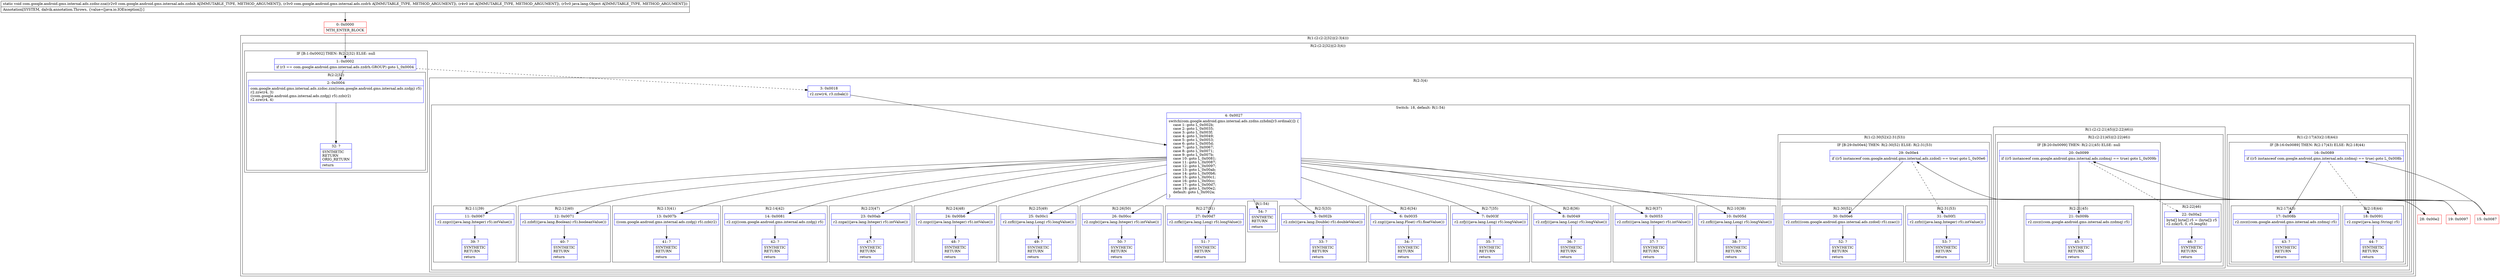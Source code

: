 digraph "CFG forcom.google.android.gms.internal.ads.zzdnr.zza(Lcom\/google\/android\/gms\/internal\/ads\/zzdnh;Lcom\/google\/android\/gms\/internal\/ads\/zzdrh;ILjava\/lang\/Object;)V" {
subgraph cluster_Region_1503375714 {
label = "R(1:(2:(2:2|32)|(2:3|4)))";
node [shape=record,color=blue];
subgraph cluster_Region_1972397972 {
label = "R(2:(2:2|32)|(2:3|4))";
node [shape=record,color=blue];
subgraph cluster_IfRegion_292666211 {
label = "IF [B:1:0x0002] THEN: R(2:2|32) ELSE: null";
node [shape=record,color=blue];
Node_1 [shape=record,label="{1\:\ 0x0002|if (r3 == com.google.android.gms.internal.ads.zzdrh.GROUP) goto L_0x0004\l}"];
subgraph cluster_Region_216824701 {
label = "R(2:2|32)";
node [shape=record,color=blue];
Node_2 [shape=record,label="{2\:\ 0x0004|com.google.android.gms.internal.ads.zzdoc.zzn((com.google.android.gms.internal.ads.zzdpj) r5)\lr2.zzw(r4, 3)\l((com.google.android.gms.internal.ads.zzdpj) r5).zzb(r2)\lr2.zzw(r4, 4)\l}"];
Node_32 [shape=record,label="{32\:\ ?|SYNTHETIC\lRETURN\lORIG_RETURN\l|return\l}"];
}
}
subgraph cluster_Region_150526755 {
label = "R(2:3|4)";
node [shape=record,color=blue];
Node_3 [shape=record,label="{3\:\ 0x0018|r2.zzw(r4, r3.zzbak())\l}"];
subgraph cluster_SwitchRegion_2124587375 {
label = "Switch: 18, default: R(1:54)";
node [shape=record,color=blue];
Node_4 [shape=record,label="{4\:\ 0x0027|switch(com.google.android.gms.internal.ads.zzdns.zzhdm[r3.ordinal()]) \{\l    case 1: goto L_0x002b;\l    case 2: goto L_0x0035;\l    case 3: goto L_0x003f;\l    case 4: goto L_0x0049;\l    case 5: goto L_0x0053;\l    case 6: goto L_0x005d;\l    case 7: goto L_0x0067;\l    case 8: goto L_0x0071;\l    case 9: goto L_0x007b;\l    case 10: goto L_0x0081;\l    case 11: goto L_0x0087;\l    case 12: goto L_0x0097;\l    case 13: goto L_0x00ab;\l    case 14: goto L_0x00b6;\l    case 15: goto L_0x00c1;\l    case 16: goto L_0x00cc;\l    case 17: goto L_0x00d7;\l    case 18: goto L_0x00e2;\l    default: goto L_0x002a;\l\}\l}"];
subgraph cluster_Region_1645520763 {
label = "R(2:5|33)";
node [shape=record,color=blue];
Node_5 [shape=record,label="{5\:\ 0x002b|r2.zzb(((java.lang.Double) r5).doubleValue())\l}"];
Node_33 [shape=record,label="{33\:\ ?|SYNTHETIC\lRETURN\l|return\l}"];
}
subgraph cluster_Region_231477207 {
label = "R(2:6|34)";
node [shape=record,color=blue];
Node_6 [shape=record,label="{6\:\ 0x0035|r2.zzg(((java.lang.Float) r5).floatValue())\l}"];
Node_34 [shape=record,label="{34\:\ ?|SYNTHETIC\lRETURN\l|return\l}"];
}
subgraph cluster_Region_1134820494 {
label = "R(2:7|35)";
node [shape=record,color=blue];
Node_7 [shape=record,label="{7\:\ 0x003f|r2.zzfj(((java.lang.Long) r5).longValue())\l}"];
Node_35 [shape=record,label="{35\:\ ?|SYNTHETIC\lRETURN\l|return\l}"];
}
subgraph cluster_Region_677483596 {
label = "R(2:8|36)";
node [shape=record,color=blue];
Node_8 [shape=record,label="{8\:\ 0x0049|r2.zzfj(((java.lang.Long) r5).longValue())\l}"];
Node_36 [shape=record,label="{36\:\ ?|SYNTHETIC\lRETURN\l|return\l}"];
}
subgraph cluster_Region_1871302980 {
label = "R(2:9|37)";
node [shape=record,color=blue];
Node_9 [shape=record,label="{9\:\ 0x0053|r2.zzfz(((java.lang.Integer) r5).intValue())\l}"];
Node_37 [shape=record,label="{37\:\ ?|SYNTHETIC\lRETURN\l|return\l}"];
}
subgraph cluster_Region_47634901 {
label = "R(2:10|38)";
node [shape=record,color=blue];
Node_10 [shape=record,label="{10\:\ 0x005d|r2.zzfl(((java.lang.Long) r5).longValue())\l}"];
Node_38 [shape=record,label="{38\:\ ?|SYNTHETIC\lRETURN\l|return\l}"];
}
subgraph cluster_Region_1582105229 {
label = "R(2:11|39)";
node [shape=record,color=blue];
Node_11 [shape=record,label="{11\:\ 0x0067|r2.zzgc(((java.lang.Integer) r5).intValue())\l}"];
Node_39 [shape=record,label="{39\:\ ?|SYNTHETIC\lRETURN\l|return\l}"];
}
subgraph cluster_Region_2049588988 {
label = "R(2:12|40)";
node [shape=record,color=blue];
Node_12 [shape=record,label="{12\:\ 0x0071|r2.zzbf(((java.lang.Boolean) r5).booleanValue())\l}"];
Node_40 [shape=record,label="{40\:\ ?|SYNTHETIC\lRETURN\l|return\l}"];
}
subgraph cluster_Region_1527304972 {
label = "R(2:13|41)";
node [shape=record,color=blue];
Node_13 [shape=record,label="{13\:\ 0x007b|((com.google.android.gms.internal.ads.zzdpj) r5).zzb(r2)\l}"];
Node_41 [shape=record,label="{41\:\ ?|SYNTHETIC\lRETURN\l|return\l}"];
}
subgraph cluster_Region_1864671689 {
label = "R(2:14|42)";
node [shape=record,color=blue];
Node_14 [shape=record,label="{14\:\ 0x0081|r2.zzj((com.google.android.gms.internal.ads.zzdpj) r5)\l}"];
Node_42 [shape=record,label="{42\:\ ?|SYNTHETIC\lRETURN\l|return\l}"];
}
subgraph cluster_Region_1498124234 {
label = "R(1:(2:17|43)(2:18|44))";
node [shape=record,color=blue];
subgraph cluster_IfRegion_1916639169 {
label = "IF [B:16:0x0089] THEN: R(2:17|43) ELSE: R(2:18|44)";
node [shape=record,color=blue];
Node_16 [shape=record,label="{16\:\ 0x0089|if ((r5 instanceof com.google.android.gms.internal.ads.zzdmq) == true) goto L_0x008b\l}"];
subgraph cluster_Region_1865464377 {
label = "R(2:17|43)";
node [shape=record,color=blue];
Node_17 [shape=record,label="{17\:\ 0x008b|r2.zzcz((com.google.android.gms.internal.ads.zzdmq) r5)\l}"];
Node_43 [shape=record,label="{43\:\ ?|SYNTHETIC\lRETURN\l|return\l}"];
}
subgraph cluster_Region_634414335 {
label = "R(2:18|44)";
node [shape=record,color=blue];
Node_18 [shape=record,label="{18\:\ 0x0091|r2.zzgw((java.lang.String) r5)\l}"];
Node_44 [shape=record,label="{44\:\ ?|SYNTHETIC\lRETURN\l|return\l}"];
}
}
}
subgraph cluster_Region_543197776 {
label = "R(1:(2:(2:21|45)|(2:22|46)))";
node [shape=record,color=blue];
subgraph cluster_Region_1048412674 {
label = "R(2:(2:21|45)|(2:22|46))";
node [shape=record,color=blue];
subgraph cluster_IfRegion_1425413766 {
label = "IF [B:20:0x0099] THEN: R(2:21|45) ELSE: null";
node [shape=record,color=blue];
Node_20 [shape=record,label="{20\:\ 0x0099|if ((r5 instanceof com.google.android.gms.internal.ads.zzdmq) == true) goto L_0x009b\l}"];
subgraph cluster_Region_1923577723 {
label = "R(2:21|45)";
node [shape=record,color=blue];
Node_21 [shape=record,label="{21\:\ 0x009b|r2.zzcz((com.google.android.gms.internal.ads.zzdmq) r5)\l}"];
Node_45 [shape=record,label="{45\:\ ?|SYNTHETIC\lRETURN\l|return\l}"];
}
}
subgraph cluster_Region_1027013533 {
label = "R(2:22|46)";
node [shape=record,color=blue];
Node_22 [shape=record,label="{22\:\ 0x00a2|byte[] byte[] r5 = (byte[]) r5\lr2.zzk(r5, 0, r5.length)\l}"];
Node_46 [shape=record,label="{46\:\ ?|SYNTHETIC\lRETURN\l|return\l}"];
}
}
}
subgraph cluster_Region_1446072693 {
label = "R(2:23|47)";
node [shape=record,color=blue];
Node_23 [shape=record,label="{23\:\ 0x00ab|r2.zzga(((java.lang.Integer) r5).intValue())\l}"];
Node_47 [shape=record,label="{47\:\ ?|SYNTHETIC\lRETURN\l|return\l}"];
}
subgraph cluster_Region_76456995 {
label = "R(2:24|48)";
node [shape=record,color=blue];
Node_24 [shape=record,label="{24\:\ 0x00b6|r2.zzgc(((java.lang.Integer) r5).intValue())\l}"];
Node_48 [shape=record,label="{48\:\ ?|SYNTHETIC\lRETURN\l|return\l}"];
}
subgraph cluster_Region_1613287442 {
label = "R(2:25|49)";
node [shape=record,color=blue];
Node_25 [shape=record,label="{25\:\ 0x00c1|r2.zzfl(((java.lang.Long) r5).longValue())\l}"];
Node_49 [shape=record,label="{49\:\ ?|SYNTHETIC\lRETURN\l|return\l}"];
}
subgraph cluster_Region_704475075 {
label = "R(2:26|50)";
node [shape=record,color=blue];
Node_26 [shape=record,label="{26\:\ 0x00cc|r2.zzgb(((java.lang.Integer) r5).intValue())\l}"];
Node_50 [shape=record,label="{50\:\ ?|SYNTHETIC\lRETURN\l|return\l}"];
}
subgraph cluster_Region_1973107056 {
label = "R(2:27|51)";
node [shape=record,color=blue];
Node_27 [shape=record,label="{27\:\ 0x00d7|r2.zzfk(((java.lang.Long) r5).longValue())\l}"];
Node_51 [shape=record,label="{51\:\ ?|SYNTHETIC\lRETURN\l|return\l}"];
}
subgraph cluster_Region_80028764 {
label = "R(1:(2:30|52)(2:31|53))";
node [shape=record,color=blue];
subgraph cluster_IfRegion_575397014 {
label = "IF [B:29:0x00e4] THEN: R(2:30|52) ELSE: R(2:31|53)";
node [shape=record,color=blue];
Node_29 [shape=record,label="{29\:\ 0x00e4|if ((r5 instanceof com.google.android.gms.internal.ads.zzdod) == true) goto L_0x00e6\l}"];
subgraph cluster_Region_1619672171 {
label = "R(2:30|52)";
node [shape=record,color=blue];
Node_30 [shape=record,label="{30\:\ 0x00e6|r2.zzfz(((com.google.android.gms.internal.ads.zzdod) r5).zzac())\l}"];
Node_52 [shape=record,label="{52\:\ ?|SYNTHETIC\lRETURN\l|return\l}"];
}
subgraph cluster_Region_1282853299 {
label = "R(2:31|53)";
node [shape=record,color=blue];
Node_31 [shape=record,label="{31\:\ 0x00f1|r2.zzfz(((java.lang.Integer) r5).intValue())\l}"];
Node_53 [shape=record,label="{53\:\ ?|SYNTHETIC\lRETURN\l|return\l}"];
}
}
}
subgraph cluster_Region_1631380389 {
label = "R(1:54)";
node [shape=record,color=blue];
Node_54 [shape=record,label="{54\:\ ?|SYNTHETIC\lRETURN\l|return\l}"];
}
}
}
}
}
Node_0 [shape=record,color=red,label="{0\:\ 0x0000|MTH_ENTER_BLOCK\l}"];
Node_15 [shape=record,color=red,label="{15\:\ 0x0087}"];
Node_19 [shape=record,color=red,label="{19\:\ 0x0097}"];
Node_28 [shape=record,color=red,label="{28\:\ 0x00e2}"];
MethodNode[shape=record,label="{static void com.google.android.gms.internal.ads.zzdnr.zza((r2v0 com.google.android.gms.internal.ads.zzdnh A[IMMUTABLE_TYPE, METHOD_ARGUMENT]), (r3v0 com.google.android.gms.internal.ads.zzdrh A[IMMUTABLE_TYPE, METHOD_ARGUMENT]), (r4v0 int A[IMMUTABLE_TYPE, METHOD_ARGUMENT]), (r5v0 java.lang.Object A[IMMUTABLE_TYPE, METHOD_ARGUMENT]))  | Annotation[SYSTEM, dalvik.annotation.Throws, \{value=[java.io.IOException]\}]\l}"];
MethodNode -> Node_0;
Node_1 -> Node_2;
Node_1 -> Node_3[style=dashed];
Node_2 -> Node_32;
Node_3 -> Node_4;
Node_4 -> Node_5;
Node_4 -> Node_6;
Node_4 -> Node_7;
Node_4 -> Node_8;
Node_4 -> Node_9;
Node_4 -> Node_10;
Node_4 -> Node_11;
Node_4 -> Node_12;
Node_4 -> Node_13;
Node_4 -> Node_14;
Node_4 -> Node_15;
Node_4 -> Node_19;
Node_4 -> Node_23;
Node_4 -> Node_24;
Node_4 -> Node_25;
Node_4 -> Node_26;
Node_4 -> Node_27;
Node_4 -> Node_28;
Node_4 -> Node_54;
Node_5 -> Node_33;
Node_6 -> Node_34;
Node_7 -> Node_35;
Node_8 -> Node_36;
Node_9 -> Node_37;
Node_10 -> Node_38;
Node_11 -> Node_39;
Node_12 -> Node_40;
Node_13 -> Node_41;
Node_14 -> Node_42;
Node_16 -> Node_17;
Node_16 -> Node_18[style=dashed];
Node_17 -> Node_43;
Node_18 -> Node_44;
Node_20 -> Node_21;
Node_20 -> Node_22[style=dashed];
Node_21 -> Node_45;
Node_22 -> Node_46;
Node_23 -> Node_47;
Node_24 -> Node_48;
Node_25 -> Node_49;
Node_26 -> Node_50;
Node_27 -> Node_51;
Node_29 -> Node_30;
Node_29 -> Node_31[style=dashed];
Node_30 -> Node_52;
Node_31 -> Node_53;
Node_0 -> Node_1;
Node_15 -> Node_16;
Node_19 -> Node_20;
Node_28 -> Node_29;
}

